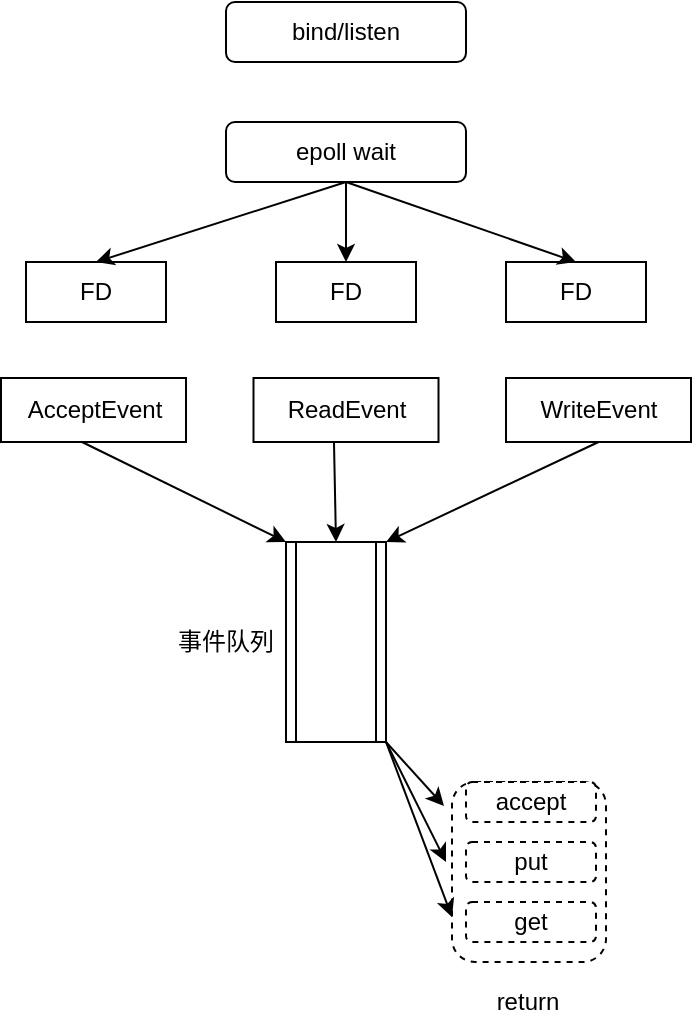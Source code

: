 <mxfile version="20.2.3" type="github">
  <diagram id="j7a0BHH5y9aBOZwctXzQ" name="第 1 页">
    <mxGraphModel dx="1346" dy="757" grid="1" gridSize="10" guides="1" tooltips="1" connect="1" arrows="1" fold="1" page="1" pageScale="1" pageWidth="1169" pageHeight="827" math="0" shadow="0">
      <root>
        <mxCell id="0" />
        <mxCell id="1" parent="0" />
        <mxCell id="jmlHy1M2BOXDZ87dlyob-1" value="bind/listen" style="rounded=1;whiteSpace=wrap;html=1;" vertex="1" parent="1">
          <mxGeometry x="270" y="200" width="120" height="30" as="geometry" />
        </mxCell>
        <mxCell id="jmlHy1M2BOXDZ87dlyob-2" value="epoll wait" style="rounded=1;whiteSpace=wrap;html=1;" vertex="1" parent="1">
          <mxGeometry x="270" y="260" width="120" height="30" as="geometry" />
        </mxCell>
        <mxCell id="jmlHy1M2BOXDZ87dlyob-3" value="FD" style="rounded=0;whiteSpace=wrap;html=1;" vertex="1" parent="1">
          <mxGeometry x="170" y="330" width="70" height="30" as="geometry" />
        </mxCell>
        <mxCell id="jmlHy1M2BOXDZ87dlyob-4" value="FD" style="rounded=0;whiteSpace=wrap;html=1;" vertex="1" parent="1">
          <mxGeometry x="295" y="330" width="70" height="30" as="geometry" />
        </mxCell>
        <mxCell id="jmlHy1M2BOXDZ87dlyob-5" value="FD" style="rounded=0;whiteSpace=wrap;html=1;" vertex="1" parent="1">
          <mxGeometry x="410" y="330" width="70" height="30" as="geometry" />
        </mxCell>
        <mxCell id="jmlHy1M2BOXDZ87dlyob-6" value="" style="endArrow=classic;html=1;rounded=0;entryX=0.5;entryY=0;entryDx=0;entryDy=0;" edge="1" parent="1" target="jmlHy1M2BOXDZ87dlyob-3">
          <mxGeometry width="50" height="50" relative="1" as="geometry">
            <mxPoint x="330" y="290" as="sourcePoint" />
            <mxPoint x="150" y="320" as="targetPoint" />
          </mxGeometry>
        </mxCell>
        <mxCell id="jmlHy1M2BOXDZ87dlyob-7" value="" style="endArrow=classic;html=1;rounded=0;entryX=0.5;entryY=0;entryDx=0;entryDy=0;" edge="1" parent="1" target="jmlHy1M2BOXDZ87dlyob-4">
          <mxGeometry width="50" height="50" relative="1" as="geometry">
            <mxPoint x="330" y="290" as="sourcePoint" />
            <mxPoint x="400" y="440" as="targetPoint" />
          </mxGeometry>
        </mxCell>
        <mxCell id="jmlHy1M2BOXDZ87dlyob-8" value="" style="endArrow=classic;html=1;rounded=0;exitX=0.5;exitY=1;exitDx=0;exitDy=0;entryX=0.5;entryY=0;entryDx=0;entryDy=0;" edge="1" parent="1" source="jmlHy1M2BOXDZ87dlyob-2" target="jmlHy1M2BOXDZ87dlyob-5">
          <mxGeometry width="50" height="50" relative="1" as="geometry">
            <mxPoint x="400" y="460" as="sourcePoint" />
            <mxPoint x="450" y="410" as="targetPoint" />
          </mxGeometry>
        </mxCell>
        <mxCell id="jmlHy1M2BOXDZ87dlyob-9" value="AcceptEvent" style="rounded=0;whiteSpace=wrap;html=1;" vertex="1" parent="1">
          <mxGeometry x="157.5" y="388" width="92.5" height="32" as="geometry" />
        </mxCell>
        <mxCell id="jmlHy1M2BOXDZ87dlyob-10" value="ReadEvent" style="rounded=0;whiteSpace=wrap;html=1;" vertex="1" parent="1">
          <mxGeometry x="283.75" y="388" width="92.5" height="32" as="geometry" />
        </mxCell>
        <mxCell id="jmlHy1M2BOXDZ87dlyob-11" value="WriteEvent" style="rounded=0;whiteSpace=wrap;html=1;" vertex="1" parent="1">
          <mxGeometry x="410" y="388" width="92.5" height="32" as="geometry" />
        </mxCell>
        <mxCell id="jmlHy1M2BOXDZ87dlyob-14" value="" style="shape=process;whiteSpace=wrap;html=1;backgroundOutline=1;" vertex="1" parent="1">
          <mxGeometry x="300" y="470" width="50" height="100" as="geometry" />
        </mxCell>
        <mxCell id="jmlHy1M2BOXDZ87dlyob-15" value="" style="endArrow=classic;html=1;rounded=0;exitX=0.438;exitY=1;exitDx=0;exitDy=0;exitPerimeter=0;entryX=0;entryY=0;entryDx=0;entryDy=0;" edge="1" parent="1" source="jmlHy1M2BOXDZ87dlyob-9" target="jmlHy1M2BOXDZ87dlyob-14">
          <mxGeometry width="50" height="50" relative="1" as="geometry">
            <mxPoint x="200" y="500" as="sourcePoint" />
            <mxPoint x="250" y="450" as="targetPoint" />
          </mxGeometry>
        </mxCell>
        <mxCell id="jmlHy1M2BOXDZ87dlyob-16" value="" style="endArrow=classic;html=1;rounded=0;exitX=0.435;exitY=1;exitDx=0;exitDy=0;exitPerimeter=0;entryX=0.5;entryY=0;entryDx=0;entryDy=0;" edge="1" parent="1" source="jmlHy1M2BOXDZ87dlyob-10" target="jmlHy1M2BOXDZ87dlyob-14">
          <mxGeometry width="50" height="50" relative="1" as="geometry">
            <mxPoint x="390" y="520" as="sourcePoint" />
            <mxPoint x="440" y="470" as="targetPoint" />
          </mxGeometry>
        </mxCell>
        <mxCell id="jmlHy1M2BOXDZ87dlyob-17" value="" style="endArrow=classic;html=1;rounded=0;exitX=0.5;exitY=1;exitDx=0;exitDy=0;entryX=1;entryY=0;entryDx=0;entryDy=0;" edge="1" parent="1" source="jmlHy1M2BOXDZ87dlyob-11" target="jmlHy1M2BOXDZ87dlyob-14">
          <mxGeometry width="50" height="50" relative="1" as="geometry">
            <mxPoint x="450" y="520" as="sourcePoint" />
            <mxPoint x="500" y="470" as="targetPoint" />
          </mxGeometry>
        </mxCell>
        <mxCell id="jmlHy1M2BOXDZ87dlyob-18" value="" style="rounded=1;whiteSpace=wrap;html=1;dashed=1;" vertex="1" parent="1">
          <mxGeometry x="383" y="590" width="77" height="90" as="geometry" />
        </mxCell>
        <mxCell id="jmlHy1M2BOXDZ87dlyob-19" value="accept" style="rounded=1;whiteSpace=wrap;html=1;dashed=1;" vertex="1" parent="1">
          <mxGeometry x="390" y="590" width="65" height="20" as="geometry" />
        </mxCell>
        <mxCell id="jmlHy1M2BOXDZ87dlyob-20" value="put" style="rounded=1;whiteSpace=wrap;html=1;dashed=1;" vertex="1" parent="1">
          <mxGeometry x="390" y="620" width="65" height="20" as="geometry" />
        </mxCell>
        <mxCell id="jmlHy1M2BOXDZ87dlyob-21" value="get" style="rounded=1;whiteSpace=wrap;html=1;dashed=1;" vertex="1" parent="1">
          <mxGeometry x="390" y="650" width="65" height="20" as="geometry" />
        </mxCell>
        <mxCell id="jmlHy1M2BOXDZ87dlyob-22" value="" style="endArrow=classic;html=1;rounded=0;entryX=-0.052;entryY=0.133;entryDx=0;entryDy=0;entryPerimeter=0;exitX=1;exitY=1;exitDx=0;exitDy=0;" edge="1" parent="1" source="jmlHy1M2BOXDZ87dlyob-14" target="jmlHy1M2BOXDZ87dlyob-18">
          <mxGeometry width="50" height="50" relative="1" as="geometry">
            <mxPoint x="270" y="640" as="sourcePoint" />
            <mxPoint x="320" y="590" as="targetPoint" />
          </mxGeometry>
        </mxCell>
        <mxCell id="jmlHy1M2BOXDZ87dlyob-23" value="" style="endArrow=classic;html=1;rounded=0;exitX=1;exitY=1;exitDx=0;exitDy=0;" edge="1" parent="1" source="jmlHy1M2BOXDZ87dlyob-14">
          <mxGeometry width="50" height="50" relative="1" as="geometry">
            <mxPoint x="310" y="670" as="sourcePoint" />
            <mxPoint x="380" y="630" as="targetPoint" />
          </mxGeometry>
        </mxCell>
        <mxCell id="jmlHy1M2BOXDZ87dlyob-24" value="" style="endArrow=classic;html=1;rounded=0;entryX=0;entryY=0.75;entryDx=0;entryDy=0;" edge="1" parent="1" target="jmlHy1M2BOXDZ87dlyob-18">
          <mxGeometry width="50" height="50" relative="1" as="geometry">
            <mxPoint x="350" y="570" as="sourcePoint" />
            <mxPoint x="320" y="630" as="targetPoint" />
          </mxGeometry>
        </mxCell>
        <mxCell id="jmlHy1M2BOXDZ87dlyob-25" value="return" style="text;html=1;strokeColor=none;fillColor=none;align=center;verticalAlign=middle;whiteSpace=wrap;rounded=0;dashed=1;" vertex="1" parent="1">
          <mxGeometry x="392" y="690" width="58" height="20" as="geometry" />
        </mxCell>
        <mxCell id="jmlHy1M2BOXDZ87dlyob-26" value="事件队列" style="text;html=1;strokeColor=none;fillColor=none;align=center;verticalAlign=middle;whiteSpace=wrap;rounded=0;dashed=1;" vertex="1" parent="1">
          <mxGeometry x="240" y="505" width="60" height="30" as="geometry" />
        </mxCell>
      </root>
    </mxGraphModel>
  </diagram>
</mxfile>
